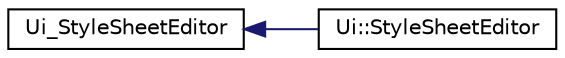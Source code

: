 digraph G
{
  edge [fontname="Helvetica",fontsize="10",labelfontname="Helvetica",labelfontsize="10"];
  node [fontname="Helvetica",fontsize="10",shape=record];
  rankdir="LR";
  Node1 [label="Ui_StyleSheetEditor",height=0.2,width=0.4,color="black", fillcolor="white", style="filled",URL="$class_ui___style_sheet_editor.html"];
  Node1 -> Node2 [dir="back",color="midnightblue",fontsize="10",style="solid",fontname="Helvetica"];
  Node2 [label="Ui::StyleSheetEditor",height=0.2,width=0.4,color="black", fillcolor="white", style="filled",URL="$class_ui_1_1_style_sheet_editor.html"];
}
